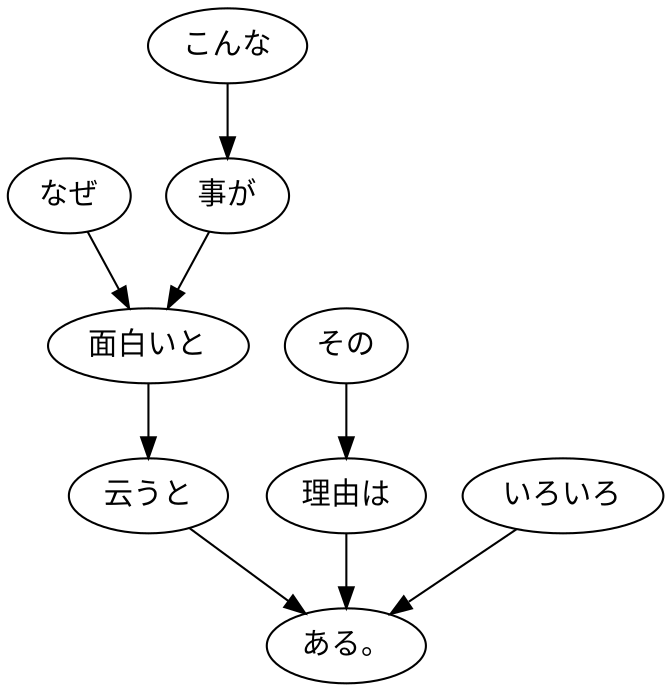 digraph graph4762 {
	node0 [label="なぜ"];
	node1 [label="こんな"];
	node2 [label="事が"];
	node3 [label="面白いと"];
	node4 [label="云うと"];
	node5 [label="その"];
	node6 [label="理由は"];
	node7 [label="いろいろ"];
	node8 [label="ある。"];
	node0 -> node3;
	node1 -> node2;
	node2 -> node3;
	node3 -> node4;
	node4 -> node8;
	node5 -> node6;
	node6 -> node8;
	node7 -> node8;
}
